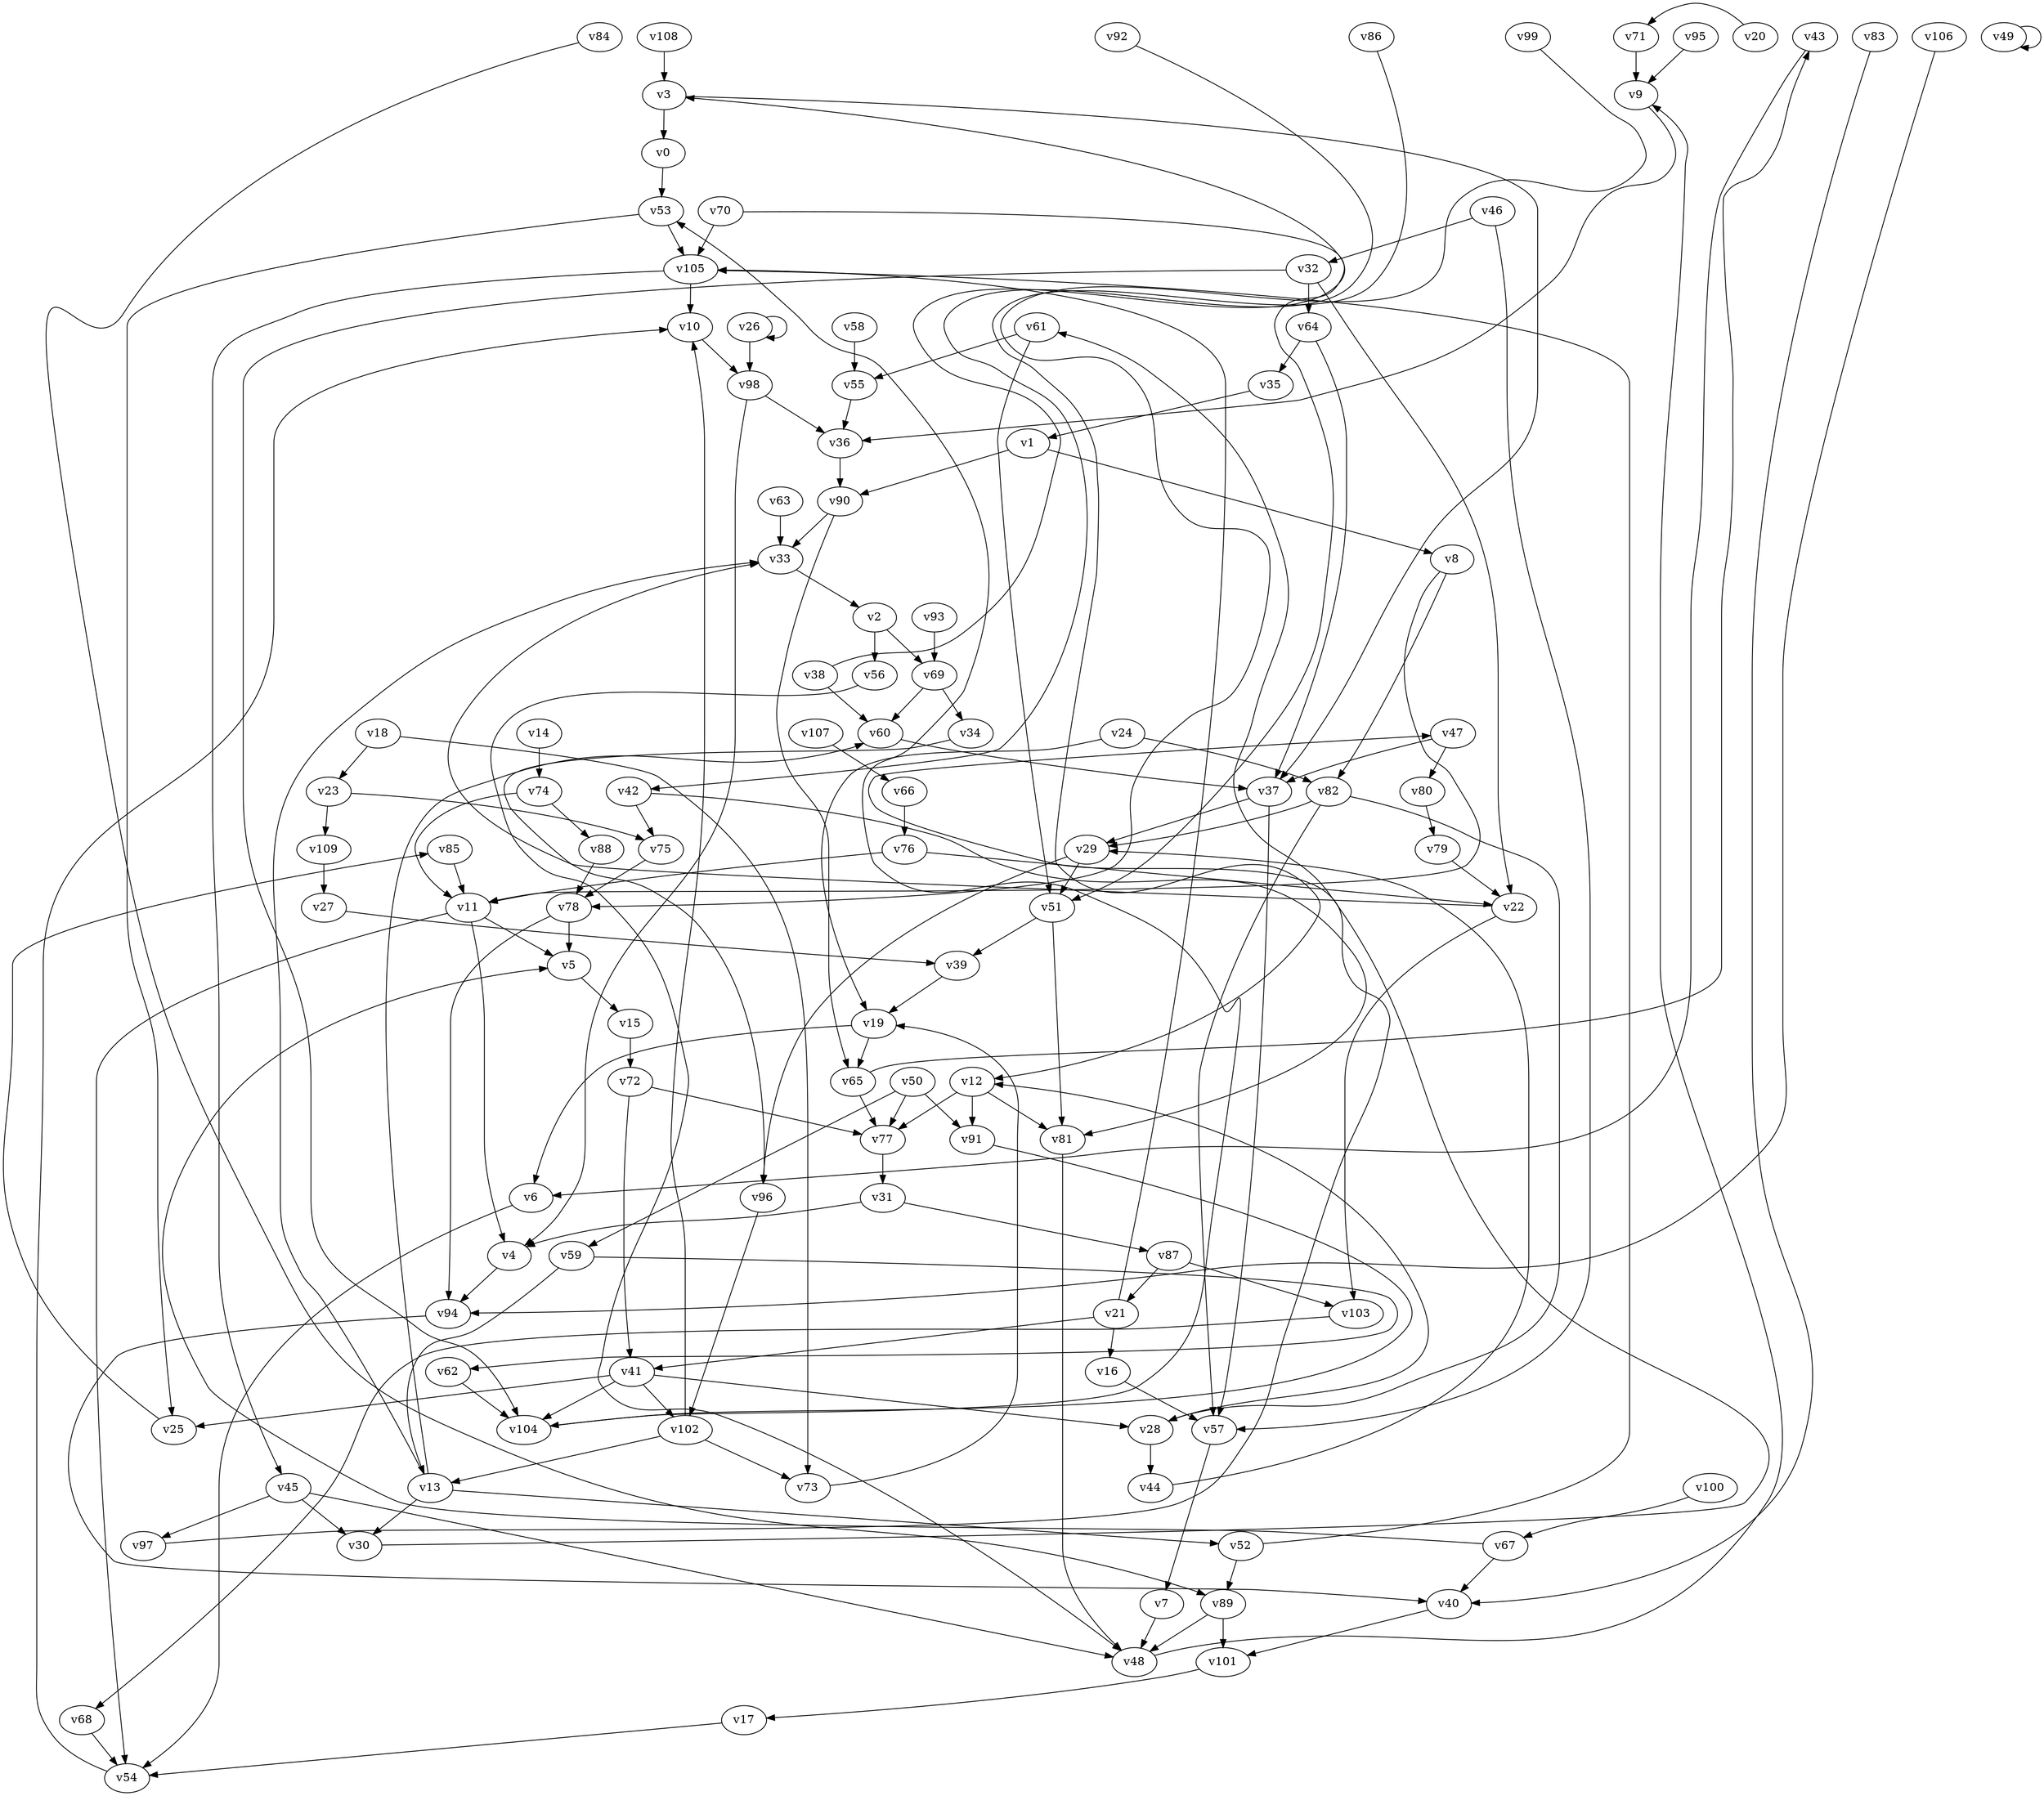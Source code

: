 // Benchmark game 153 - 110 vertices
// time_bound: 42
// targets: v19
digraph G {
    v0 [name="v0", player=0];
    v1 [name="v1", player=1];
    v2 [name="v2", player=0];
    v3 [name="v3", player=0];
    v4 [name="v4", player=1];
    v5 [name="v5", player=1];
    v6 [name="v6", player=1];
    v7 [name="v7", player=0];
    v8 [name="v8", player=1];
    v9 [name="v9", player=1];
    v10 [name="v10", player=0];
    v11 [name="v11", player=1];
    v12 [name="v12", player=0];
    v13 [name="v13", player=1];
    v14 [name="v14", player=1];
    v15 [name="v15", player=0];
    v16 [name="v16", player=1];
    v17 [name="v17", player=0];
    v18 [name="v18", player=0];
    v19 [name="v19", player=0, target=1];
    v20 [name="v20", player=1];
    v21 [name="v21", player=1];
    v22 [name="v22", player=0];
    v23 [name="v23", player=0];
    v24 [name="v24", player=1];
    v25 [name="v25", player=0];
    v26 [name="v26", player=0];
    v27 [name="v27", player=1];
    v28 [name="v28", player=0];
    v29 [name="v29", player=0];
    v30 [name="v30", player=0];
    v31 [name="v31", player=1];
    v32 [name="v32", player=0];
    v33 [name="v33", player=1];
    v34 [name="v34", player=1];
    v35 [name="v35", player=1];
    v36 [name="v36", player=0];
    v37 [name="v37", player=1];
    v38 [name="v38", player=0];
    v39 [name="v39", player=0];
    v40 [name="v40", player=0];
    v41 [name="v41", player=0];
    v42 [name="v42", player=0];
    v43 [name="v43", player=0];
    v44 [name="v44", player=1];
    v45 [name="v45", player=1];
    v46 [name="v46", player=0];
    v47 [name="v47", player=0];
    v48 [name="v48", player=0];
    v49 [name="v49", player=0];
    v50 [name="v50", player=0];
    v51 [name="v51", player=0];
    v52 [name="v52", player=1];
    v53 [name="v53", player=0];
    v54 [name="v54", player=1];
    v55 [name="v55", player=1];
    v56 [name="v56", player=1];
    v57 [name="v57", player=1];
    v58 [name="v58", player=0];
    v59 [name="v59", player=0];
    v60 [name="v60", player=0];
    v61 [name="v61", player=1];
    v62 [name="v62", player=0];
    v63 [name="v63", player=0];
    v64 [name="v64", player=0];
    v65 [name="v65", player=0];
    v66 [name="v66", player=1];
    v67 [name="v67", player=0];
    v68 [name="v68", player=1];
    v69 [name="v69", player=0];
    v70 [name="v70", player=1];
    v71 [name="v71", player=0];
    v72 [name="v72", player=1];
    v73 [name="v73", player=0];
    v74 [name="v74", player=0];
    v75 [name="v75", player=1];
    v76 [name="v76", player=1];
    v77 [name="v77", player=0];
    v78 [name="v78", player=1];
    v79 [name="v79", player=1];
    v80 [name="v80", player=1];
    v81 [name="v81", player=1];
    v82 [name="v82", player=0];
    v83 [name="v83", player=0];
    v84 [name="v84", player=1];
    v85 [name="v85", player=0];
    v86 [name="v86", player=0];
    v87 [name="v87", player=1];
    v88 [name="v88", player=0];
    v89 [name="v89", player=1];
    v90 [name="v90", player=1];
    v91 [name="v91", player=0];
    v92 [name="v92", player=0];
    v93 [name="v93", player=1];
    v94 [name="v94", player=1];
    v95 [name="v95", player=1];
    v96 [name="v96", player=0];
    v97 [name="v97", player=0];
    v98 [name="v98", player=1];
    v99 [name="v99", player=0];
    v100 [name="v100", player=1];
    v101 [name="v101", player=0];
    v102 [name="v102", player=1];
    v103 [name="v103", player=1];
    v104 [name="v104", player=0];
    v105 [name="v105", player=0];
    v106 [name="v106", player=1];
    v107 [name="v107", player=1];
    v108 [name="v108", player=0];
    v109 [name="v109", player=1];

    v0 -> v53;
    v1 -> v90;
    v2 -> v56;
    v3 -> v0;
    v4 -> v94;
    v5 -> v15;
    v6 -> v54;
    v7 -> v48;
    v8 -> v11 [constraint="t < 8"];
    v9 -> v36 [constraint="t mod 4 == 1"];
    v10 -> v98;
    v11 -> v54;
    v12 -> v77;
    v13 -> v52;
    v14 -> v74;
    v15 -> v72;
    v16 -> v57;
    v17 -> v54;
    v18 -> v73;
    v19 -> v6;
    v20 -> v71 [constraint="t >= 4"];
    v21 -> v105;
    v22 -> v33 [constraint="t >= 4"];
    v23 -> v75;
    v24 -> v82;
    v25 -> v85 [constraint="t mod 5 == 0"];
    v26 -> v26;
    v27 -> v39 [constraint="t >= 1"];
    v28 -> v12 [constraint="t < 12"];
    v29 -> v96;
    v30 -> v61 [constraint="t mod 3 == 0"];
    v31 -> v87;
    v32 -> v64;
    v33 -> v2;
    v34 -> v96 [constraint="t < 11"];
    v35 -> v1;
    v36 -> v90;
    v37 -> v29;
    v38 -> v3 [constraint="t >= 1"];
    v39 -> v19;
    v40 -> v101;
    v41 -> v25;
    v42 -> v81 [constraint="t < 9"];
    v43 -> v6 [constraint="t < 6"];
    v44 -> v29;
    v45 -> v97;
    v46 -> v32;
    v47 -> v80;
    v48 -> v9 [constraint="t >= 5"];
    v49 -> v49;
    v50 -> v91;
    v51 -> v81;
    v52 -> v89;
    v53 -> v105;
    v54 -> v10;
    v55 -> v36;
    v56 -> v48 [constraint="t < 11"];
    v57 -> v7;
    v58 -> v55;
    v59 -> v62 [constraint="t < 8"];
    v60 -> v37;
    v61 -> v51;
    v62 -> v104;
    v63 -> v33;
    v64 -> v37;
    v65 -> v43 [constraint="t < 12"];
    v66 -> v76;
    v67 -> v5 [constraint="t mod 3 == 0"];
    v68 -> v54;
    v69 -> v60;
    v70 -> v51 [constraint="t >= 1"];
    v71 -> v9;
    v72 -> v77;
    v73 -> v19;
    v74 -> v11;
    v75 -> v78;
    v76 -> v22;
    v77 -> v31;
    v78 -> v94;
    v79 -> v22;
    v80 -> v79;
    v81 -> v48;
    v82 -> v29;
    v83 -> v40 [constraint="t < 6"];
    v84 -> v89 [constraint="t < 10"];
    v85 -> v11;
    v86 -> v12 [constraint="t >= 2"];
    v87 -> v21;
    v88 -> v78;
    v89 -> v48;
    v90 -> v65;
    v91 -> v104 [constraint="t mod 5 == 0"];
    v92 -> v42 [constraint="t >= 3"];
    v93 -> v69;
    v94 -> v40 [constraint="t mod 5 == 4"];
    v95 -> v9;
    v96 -> v102;
    v97 -> v47 [constraint="t mod 5 == 4"];
    v98 -> v36;
    v99 -> v78 [constraint="t mod 5 == 0"];
    v100 -> v67;
    v101 -> v17;
    v102 -> v10;
    v103 -> v68 [constraint="t < 11"];
    v104 -> v53 [constraint="t < 9"];
    v105 -> v45;
    v106 -> v94 [constraint="t mod 5 == 0"];
    v107 -> v66;
    v108 -> v3;
    v109 -> v27;
    v18 -> v23;
    v1 -> v8;
    v53 -> v25;
    v46 -> v57;
    v50 -> v77;
    v13 -> v30;
    v51 -> v39;
    v82 -> v57;
    v23 -> v109;
    v87 -> v103;
    v42 -> v75;
    v70 -> v105;
    v45 -> v48;
    v69 -> v34;
    v22 -> v103;
    v12 -> v91;
    v21 -> v16;
    v65 -> v77;
    v67 -> v40;
    v26 -> v98;
    v41 -> v104;
    v32 -> v104;
    v13 -> v33;
    v31 -> v4;
    v12 -> v81;
    v102 -> v73;
    v32 -> v22;
    v50 -> v59;
    v29 -> v51;
    v24 -> v19;
    v41 -> v102;
    v102 -> v13;
    v45 -> v30;
    v11 -> v5;
    v90 -> v33;
    v82 -> v28;
    v2 -> v69;
    v3 -> v37;
    v41 -> v28;
    v11 -> v4;
    v98 -> v4;
    v21 -> v41;
    v78 -> v5;
    v37 -> v57;
    v47 -> v37;
    v89 -> v101;
    v61 -> v55;
    v76 -> v11;
    v59 -> v13;
    v28 -> v44;
    v72 -> v41;
    v8 -> v82;
    v64 -> v35;
    v52 -> v105;
    v74 -> v88;
    v13 -> v60;
    v19 -> v65;
    v38 -> v60;
    v105 -> v10;
}
